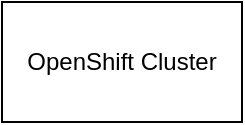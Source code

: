 <mxfile version="20.6.0" type="github"><diagram id="752r7b34Qd-6FPrG6xQN" name="Page-1"><mxGraphModel dx="1422" dy="907" grid="1" gridSize="10" guides="1" tooltips="1" connect="1" arrows="1" fold="1" page="1" pageScale="1" pageWidth="827" pageHeight="1169" math="0" shadow="0"><root><mxCell id="0"/><mxCell id="1" parent="0"/><mxCell id="aoSos8ScrhFAuW-EpoNA-1" value="OpenShift Cluster" style="rounded=0;whiteSpace=wrap;html=1;" vertex="1" parent="1"><mxGeometry x="130" y="180" width="120" height="60" as="geometry"/></mxCell></root></mxGraphModel></diagram></mxfile>